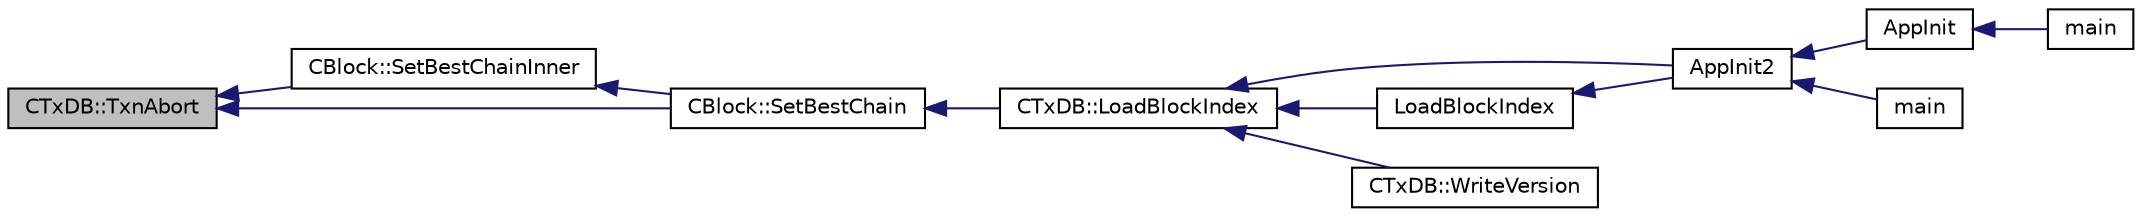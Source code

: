 digraph "CTxDB::TxnAbort"
{
  edge [fontname="Helvetica",fontsize="10",labelfontname="Helvetica",labelfontsize="10"];
  node [fontname="Helvetica",fontsize="10",shape=record];
  rankdir="LR";
  Node669 [label="CTxDB::TxnAbort",height=0.2,width=0.4,color="black", fillcolor="grey75", style="filled", fontcolor="black"];
  Node669 -> Node670 [dir="back",color="midnightblue",fontsize="10",style="solid",fontname="Helvetica"];
  Node670 [label="CBlock::SetBestChainInner",height=0.2,width=0.4,color="black", fillcolor="white", style="filled",URL="$d3/d51/class_c_block.html#a82c90ccbecf89a38ff56d8429514e2c2"];
  Node670 -> Node671 [dir="back",color="midnightblue",fontsize="10",style="solid",fontname="Helvetica"];
  Node671 [label="CBlock::SetBestChain",height=0.2,width=0.4,color="black", fillcolor="white", style="filled",URL="$d3/d51/class_c_block.html#a6e308b2d75d1cfc4a75eda36feb60ca1"];
  Node671 -> Node672 [dir="back",color="midnightblue",fontsize="10",style="solid",fontname="Helvetica"];
  Node672 [label="CTxDB::LoadBlockIndex",height=0.2,width=0.4,color="black", fillcolor="white", style="filled",URL="$d9/d8d/class_c_tx_d_b.html#abcb9df0821d996f811f6604b452a26a0"];
  Node672 -> Node673 [dir="back",color="midnightblue",fontsize="10",style="solid",fontname="Helvetica"];
  Node673 [label="AppInit2",height=0.2,width=0.4,color="black", fillcolor="white", style="filled",URL="$d8/dc0/init_8h.html#a1a4c1bfbf6ba1db77e988b89b9cadfd3",tooltip="Initialize ion. "];
  Node673 -> Node674 [dir="back",color="midnightblue",fontsize="10",style="solid",fontname="Helvetica"];
  Node674 [label="AppInit",height=0.2,width=0.4,color="black", fillcolor="white", style="filled",URL="$d4/d35/iond_8cpp.html#ac59316b767e6984e1285f0531275286b"];
  Node674 -> Node675 [dir="back",color="midnightblue",fontsize="10",style="solid",fontname="Helvetica"];
  Node675 [label="main",height=0.2,width=0.4,color="black", fillcolor="white", style="filled",URL="$d4/d35/iond_8cpp.html#a0ddf1224851353fc92bfbff6f499fa97"];
  Node673 -> Node676 [dir="back",color="midnightblue",fontsize="10",style="solid",fontname="Helvetica"];
  Node676 [label="main",height=0.2,width=0.4,color="black", fillcolor="white", style="filled",URL="$d5/d2d/ion_8cpp.html#a0ddf1224851353fc92bfbff6f499fa97"];
  Node672 -> Node677 [dir="back",color="midnightblue",fontsize="10",style="solid",fontname="Helvetica"];
  Node677 [label="LoadBlockIndex",height=0.2,width=0.4,color="black", fillcolor="white", style="filled",URL="$d4/dbf/main_8h.html#a367f303d34b8a5501ac4d77bebab578c"];
  Node677 -> Node673 [dir="back",color="midnightblue",fontsize="10",style="solid",fontname="Helvetica"];
  Node672 -> Node678 [dir="back",color="midnightblue",fontsize="10",style="solid",fontname="Helvetica"];
  Node678 [label="CTxDB::WriteVersion",height=0.2,width=0.4,color="black", fillcolor="white", style="filled",URL="$d9/d8d/class_c_tx_d_b.html#aa30dbf235b1c229896097e1eb1ea9520"];
  Node669 -> Node671 [dir="back",color="midnightblue",fontsize="10",style="solid",fontname="Helvetica"];
}

